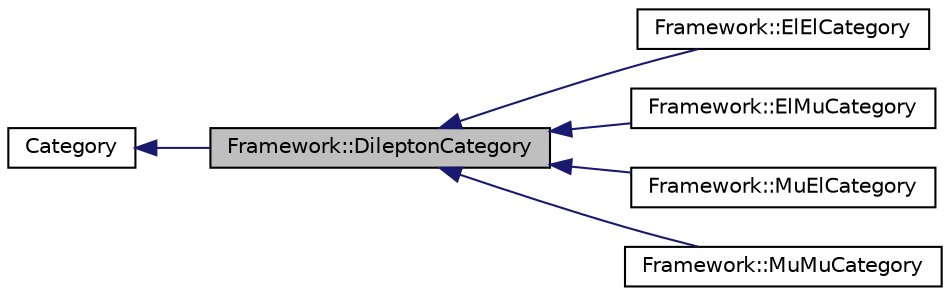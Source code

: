 digraph "Framework::DileptonCategory"
{
 // LATEX_PDF_SIZE
  edge [fontname="Helvetica",fontsize="10",labelfontname="Helvetica",labelfontsize="10"];
  node [fontname="Helvetica",fontsize="10",shape=record];
  rankdir="LR";
  Node1 [label="Framework::DileptonCategory",height=0.2,width=0.4,color="black", fillcolor="grey75", style="filled", fontcolor="black",tooltip=" "];
  Node2 -> Node1 [dir="back",color="midnightblue",fontsize="10",style="solid",fontname="Helvetica"];
  Node2 [label="Category",height=0.2,width=0.4,color="black", fillcolor="white", style="filled",URL="$classCategory.html",tooltip=" "];
  Node1 -> Node3 [dir="back",color="midnightblue",fontsize="10",style="solid",fontname="Helvetica"];
  Node3 [label="Framework::ElElCategory",height=0.2,width=0.4,color="black", fillcolor="white", style="filled",URL="$classFramework_1_1ElElCategory.html",tooltip=" "];
  Node1 -> Node4 [dir="back",color="midnightblue",fontsize="10",style="solid",fontname="Helvetica"];
  Node4 [label="Framework::ElMuCategory",height=0.2,width=0.4,color="black", fillcolor="white", style="filled",URL="$classFramework_1_1ElMuCategory.html",tooltip=" "];
  Node1 -> Node5 [dir="back",color="midnightblue",fontsize="10",style="solid",fontname="Helvetica"];
  Node5 [label="Framework::MuElCategory",height=0.2,width=0.4,color="black", fillcolor="white", style="filled",URL="$classFramework_1_1MuElCategory.html",tooltip=" "];
  Node1 -> Node6 [dir="back",color="midnightblue",fontsize="10",style="solid",fontname="Helvetica"];
  Node6 [label="Framework::MuMuCategory",height=0.2,width=0.4,color="black", fillcolor="white", style="filled",URL="$classFramework_1_1MuMuCategory.html",tooltip=" "];
}
